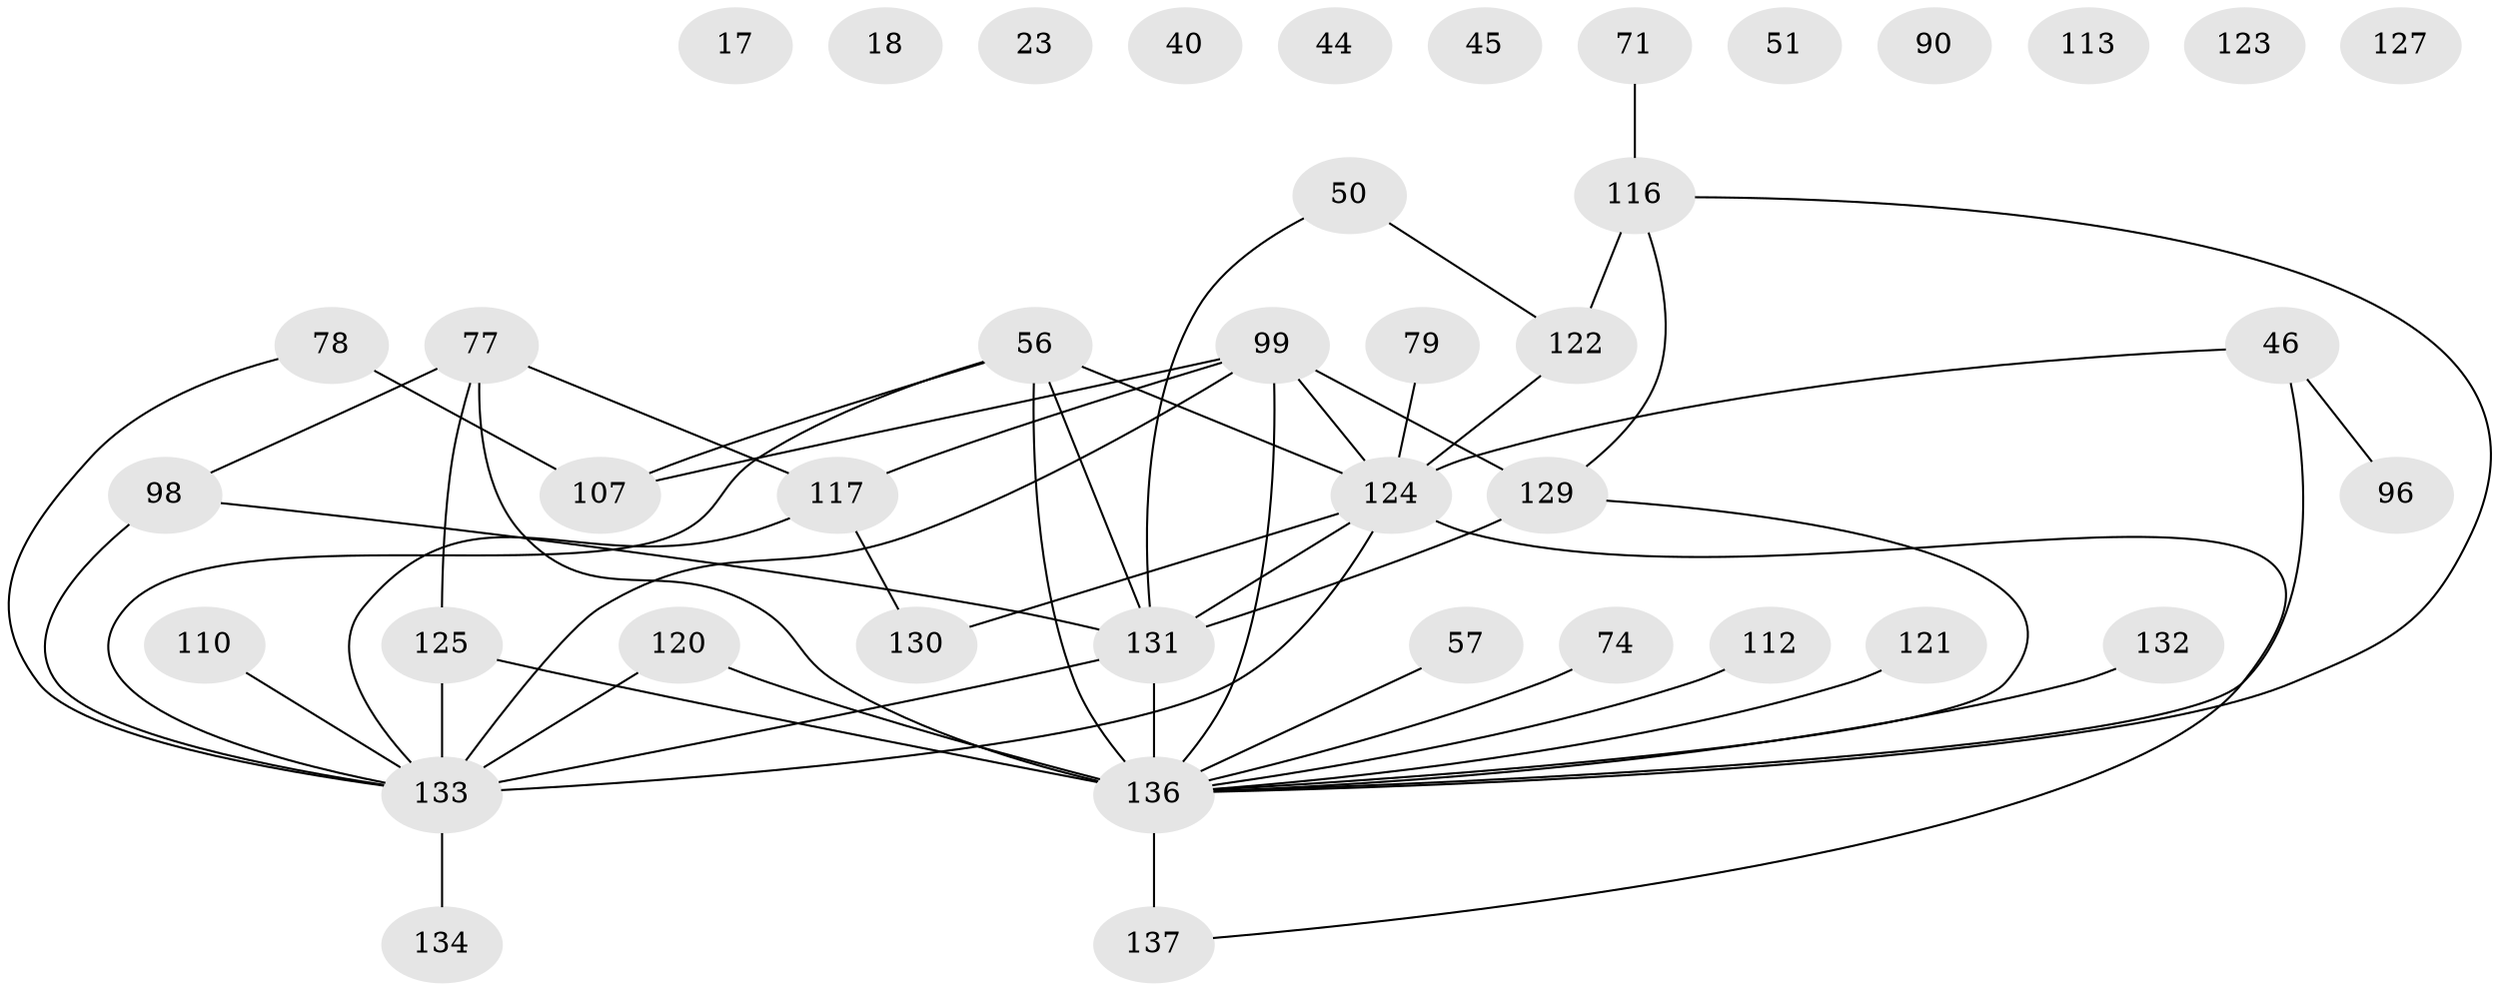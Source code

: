 // original degree distribution, {4: 0.15328467153284672, 1: 0.1386861313868613, 3: 0.25547445255474455, 2: 0.2116788321167883, 6: 0.051094890510948905, 5: 0.08759124087591241, 0: 0.072992700729927, 7: 0.029197080291970802}
// Generated by graph-tools (version 1.1) at 2025/43/03/04/25 21:43:59]
// undirected, 41 vertices, 52 edges
graph export_dot {
graph [start="1"]
  node [color=gray90,style=filled];
  17;
  18;
  23;
  40;
  44;
  45;
  46;
  50;
  51;
  56 [super="+55+53+52"];
  57;
  71;
  74;
  77 [super="+49"];
  78 [super="+75"];
  79 [super="+38"];
  90;
  96 [super="+85"];
  98 [super="+80"];
  99 [super="+97"];
  107 [super="+95"];
  110 [super="+30"];
  112;
  113;
  116 [super="+72"];
  117 [super="+28"];
  120 [super="+32"];
  121;
  122 [super="+84"];
  123;
  124 [super="+33+86+115+102"];
  125 [super="+62"];
  127 [super="+109"];
  129 [super="+106+76"];
  130;
  131 [super="+66+128"];
  132 [super="+114"];
  133 [super="+63+108"];
  134;
  136 [super="+41+83+105+135+126"];
  137 [super="+2"];
  46 -- 136 [weight=4];
  46 -- 124 [weight=2];
  46 -- 96;
  50 -- 122;
  50 -- 131;
  56 -- 133 [weight=3];
  56 -- 131 [weight=3];
  56 -- 124 [weight=2];
  56 -- 136 [weight=6];
  56 -- 107;
  57 -- 136;
  71 -- 116;
  74 -- 136;
  77 -- 117 [weight=2];
  77 -- 136 [weight=3];
  77 -- 125;
  77 -- 98;
  78 -- 133;
  78 -- 107 [weight=2];
  79 -- 124;
  98 -- 133 [weight=2];
  98 -- 131;
  99 -- 124 [weight=2];
  99 -- 133;
  99 -- 117;
  99 -- 129 [weight=2];
  99 -- 136;
  99 -- 107 [weight=2];
  110 -- 133;
  112 -- 136;
  116 -- 129 [weight=2];
  116 -- 122 [weight=3];
  116 -- 136;
  117 -- 130;
  117 -- 133 [weight=2];
  120 -- 133;
  120 -- 136;
  121 -- 136;
  122 -- 124 [weight=2];
  124 -- 130;
  124 -- 131 [weight=5];
  124 -- 133 [weight=3];
  124 -- 137;
  125 -- 133 [weight=5];
  125 -- 136;
  129 -- 131 [weight=4];
  129 -- 136 [weight=2];
  131 -- 133 [weight=2];
  131 -- 136 [weight=6];
  132 -- 136;
  133 -- 134;
  136 -- 137 [weight=2];
}
